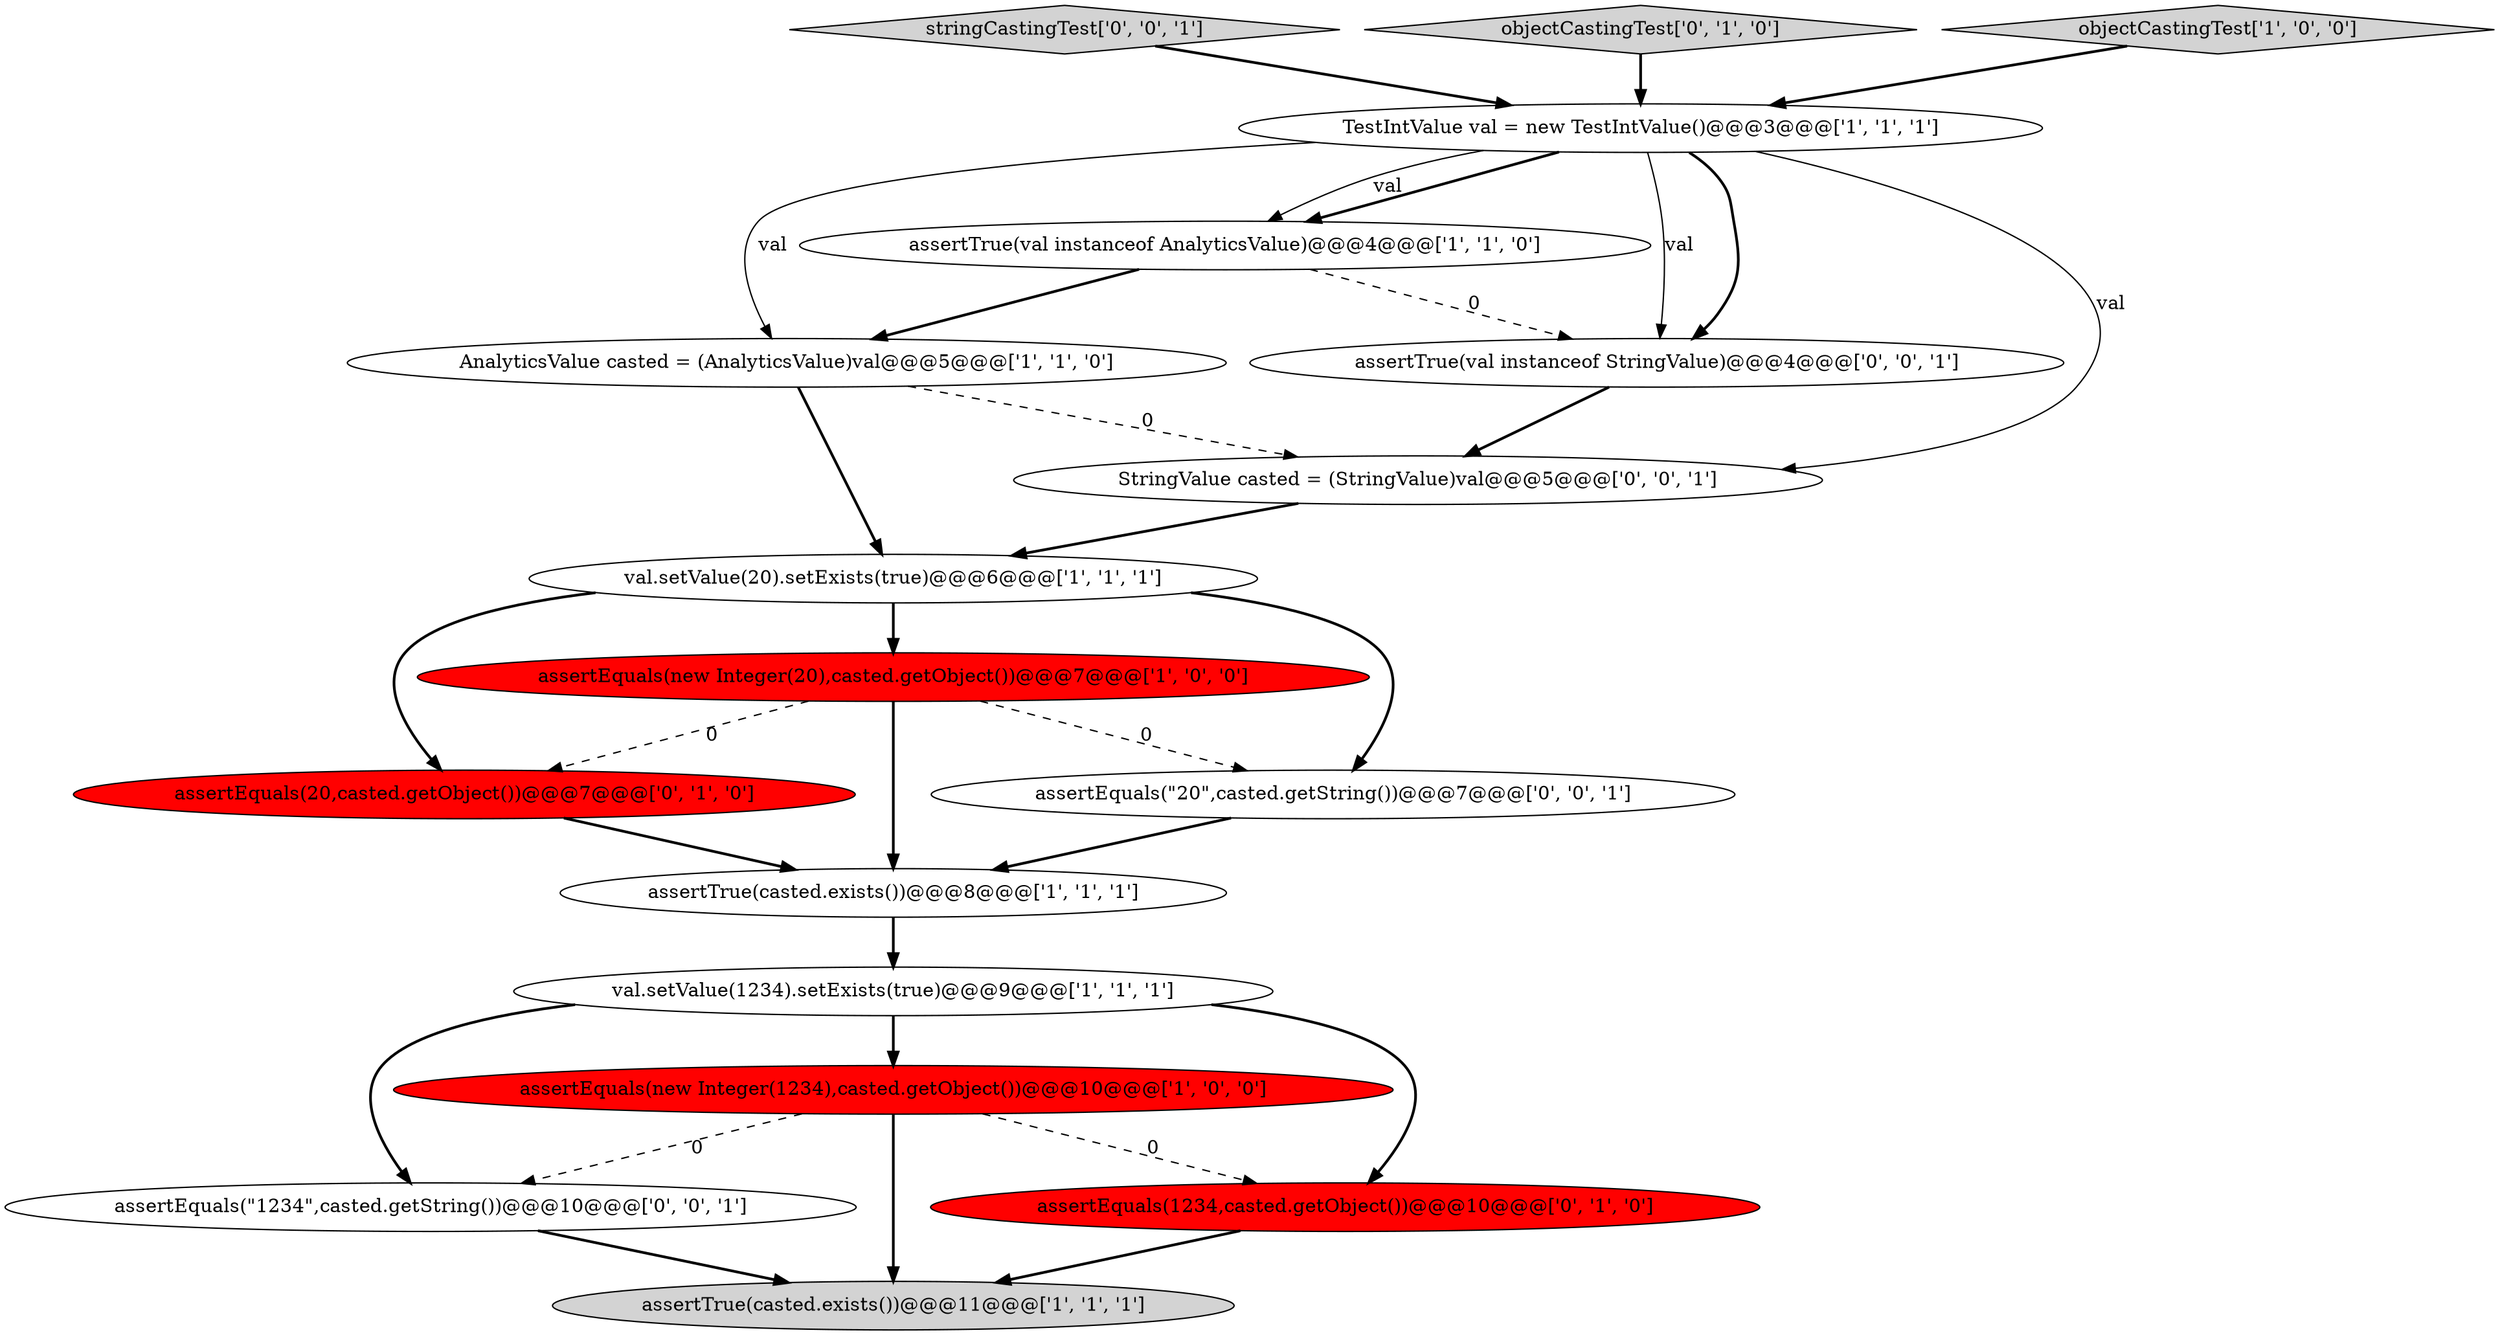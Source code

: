 digraph {
13 [style = filled, label = "StringValue casted = (StringValue)val@@@5@@@['0', '0', '1']", fillcolor = white, shape = ellipse image = "AAA0AAABBB3BBB"];
6 [style = filled, label = "val.setValue(1234).setExists(true)@@@9@@@['1', '1', '1']", fillcolor = white, shape = ellipse image = "AAA0AAABBB1BBB"];
14 [style = filled, label = "assertTrue(val instanceof StringValue)@@@4@@@['0', '0', '1']", fillcolor = white, shape = ellipse image = "AAA0AAABBB3BBB"];
4 [style = filled, label = "assertEquals(new Integer(20),casted.getObject())@@@7@@@['1', '0', '0']", fillcolor = red, shape = ellipse image = "AAA1AAABBB1BBB"];
3 [style = filled, label = "assertTrue(casted.exists())@@@11@@@['1', '1', '1']", fillcolor = lightgray, shape = ellipse image = "AAA0AAABBB1BBB"];
5 [style = filled, label = "assertEquals(new Integer(1234),casted.getObject())@@@10@@@['1', '0', '0']", fillcolor = red, shape = ellipse image = "AAA1AAABBB1BBB"];
1 [style = filled, label = "TestIntValue val = new TestIntValue()@@@3@@@['1', '1', '1']", fillcolor = white, shape = ellipse image = "AAA0AAABBB1BBB"];
0 [style = filled, label = "val.setValue(20).setExists(true)@@@6@@@['1', '1', '1']", fillcolor = white, shape = ellipse image = "AAA0AAABBB1BBB"];
11 [style = filled, label = "assertEquals(1234,casted.getObject())@@@10@@@['0', '1', '0']", fillcolor = red, shape = ellipse image = "AAA1AAABBB2BBB"];
15 [style = filled, label = "stringCastingTest['0', '0', '1']", fillcolor = lightgray, shape = diamond image = "AAA0AAABBB3BBB"];
17 [style = filled, label = "assertEquals(\"20\",casted.getString())@@@7@@@['0', '0', '1']", fillcolor = white, shape = ellipse image = "AAA0AAABBB3BBB"];
12 [style = filled, label = "objectCastingTest['0', '1', '0']", fillcolor = lightgray, shape = diamond image = "AAA0AAABBB2BBB"];
16 [style = filled, label = "assertEquals(\"1234\",casted.getString())@@@10@@@['0', '0', '1']", fillcolor = white, shape = ellipse image = "AAA0AAABBB3BBB"];
2 [style = filled, label = "AnalyticsValue casted = (AnalyticsValue)val@@@5@@@['1', '1', '0']", fillcolor = white, shape = ellipse image = "AAA0AAABBB1BBB"];
10 [style = filled, label = "assertEquals(20,casted.getObject())@@@7@@@['0', '1', '0']", fillcolor = red, shape = ellipse image = "AAA1AAABBB2BBB"];
9 [style = filled, label = "objectCastingTest['1', '0', '0']", fillcolor = lightgray, shape = diamond image = "AAA0AAABBB1BBB"];
8 [style = filled, label = "assertTrue(casted.exists())@@@8@@@['1', '1', '1']", fillcolor = white, shape = ellipse image = "AAA0AAABBB1BBB"];
7 [style = filled, label = "assertTrue(val instanceof AnalyticsValue)@@@4@@@['1', '1', '0']", fillcolor = white, shape = ellipse image = "AAA0AAABBB1BBB"];
5->3 [style = bold, label=""];
17->8 [style = bold, label=""];
16->3 [style = bold, label=""];
4->17 [style = dashed, label="0"];
0->17 [style = bold, label=""];
7->14 [style = dashed, label="0"];
8->6 [style = bold, label=""];
12->1 [style = bold, label=""];
1->7 [style = bold, label=""];
1->2 [style = solid, label="val"];
5->16 [style = dashed, label="0"];
6->5 [style = bold, label=""];
0->10 [style = bold, label=""];
2->0 [style = bold, label=""];
10->8 [style = bold, label=""];
5->11 [style = dashed, label="0"];
11->3 [style = bold, label=""];
0->4 [style = bold, label=""];
6->16 [style = bold, label=""];
7->2 [style = bold, label=""];
2->13 [style = dashed, label="0"];
6->11 [style = bold, label=""];
4->8 [style = bold, label=""];
1->14 [style = bold, label=""];
1->14 [style = solid, label="val"];
14->13 [style = bold, label=""];
9->1 [style = bold, label=""];
1->13 [style = solid, label="val"];
1->7 [style = solid, label="val"];
4->10 [style = dashed, label="0"];
13->0 [style = bold, label=""];
15->1 [style = bold, label=""];
}
